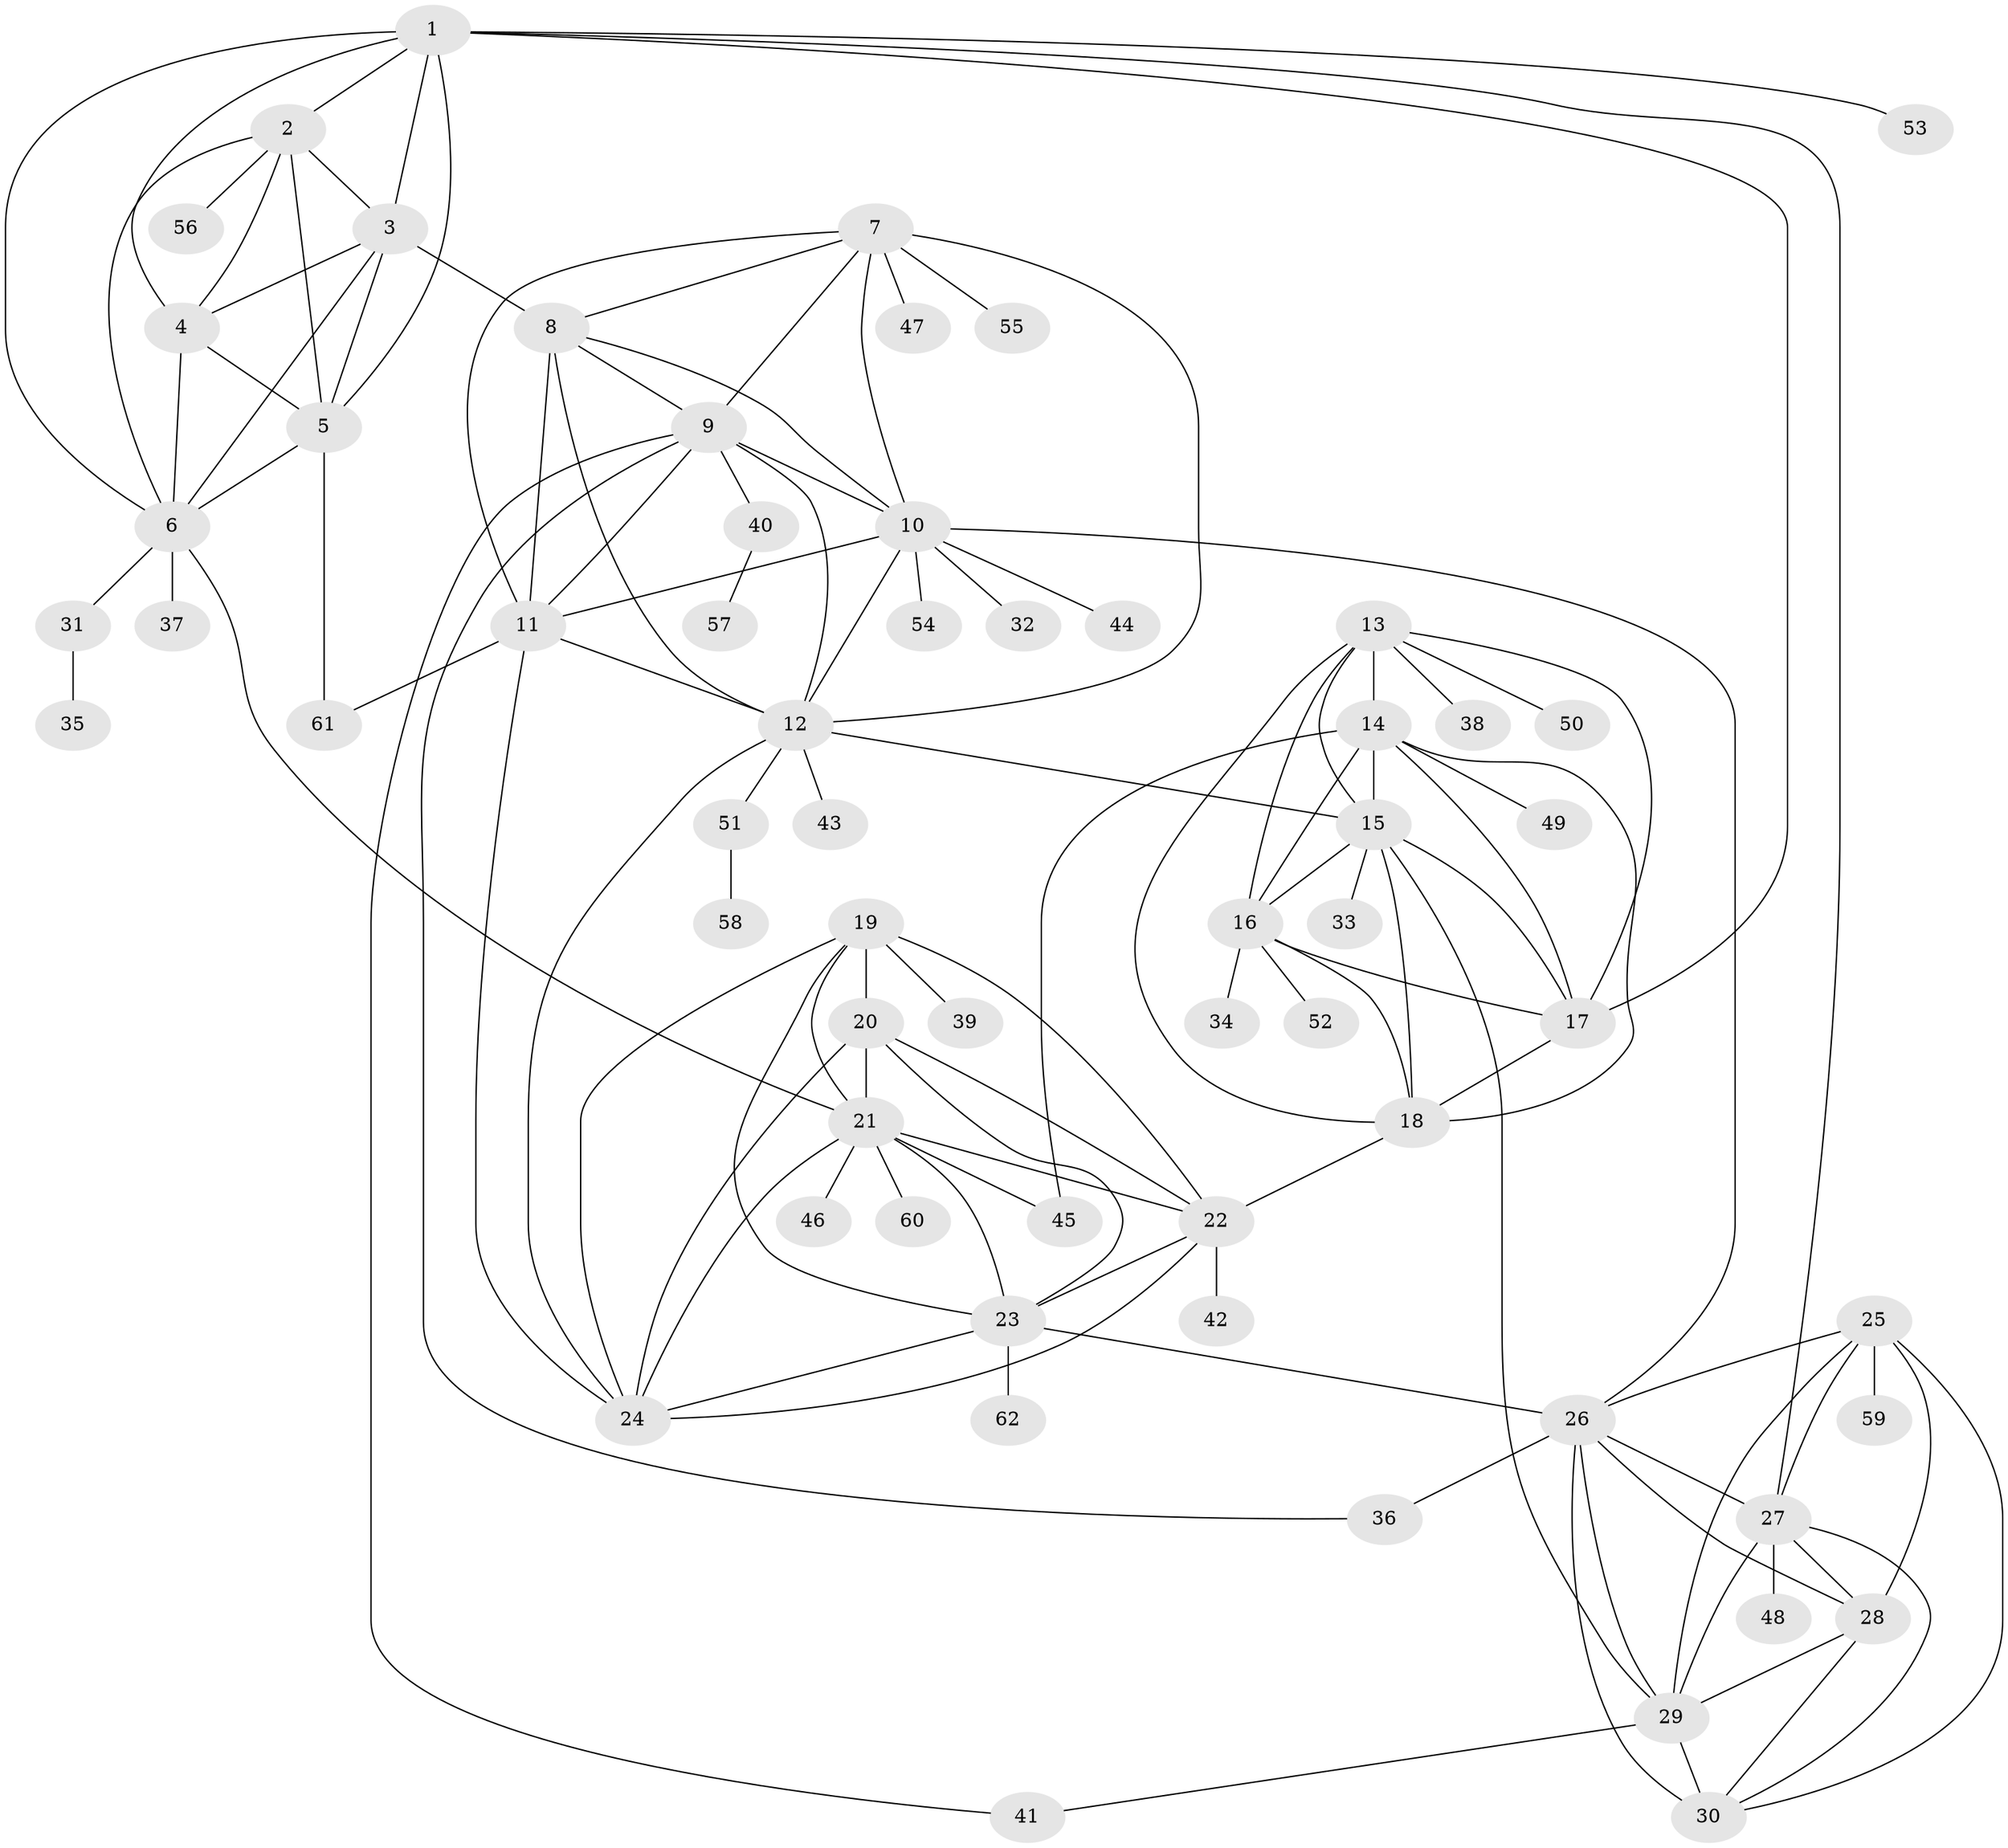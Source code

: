 // original degree distribution, {9: 0.06504065040650407, 7: 0.06504065040650407, 5: 0.016260162601626018, 12: 0.016260162601626018, 10: 0.032520325203252036, 8: 0.04065040650406504, 6: 0.008130081300813009, 3: 0.024390243902439025, 1: 0.5772357723577236, 2: 0.15447154471544716}
// Generated by graph-tools (version 1.1) at 2025/37/03/09/25 02:37:31]
// undirected, 62 vertices, 122 edges
graph export_dot {
graph [start="1"]
  node [color=gray90,style=filled];
  1;
  2;
  3;
  4;
  5;
  6;
  7;
  8;
  9;
  10;
  11;
  12;
  13;
  14;
  15;
  16;
  17;
  18;
  19;
  20;
  21;
  22;
  23;
  24;
  25;
  26;
  27;
  28;
  29;
  30;
  31;
  32;
  33;
  34;
  35;
  36;
  37;
  38;
  39;
  40;
  41;
  42;
  43;
  44;
  45;
  46;
  47;
  48;
  49;
  50;
  51;
  52;
  53;
  54;
  55;
  56;
  57;
  58;
  59;
  60;
  61;
  62;
  1 -- 2 [weight=1.0];
  1 -- 3 [weight=1.0];
  1 -- 4 [weight=1.0];
  1 -- 5 [weight=1.0];
  1 -- 6 [weight=1.0];
  1 -- 17 [weight=1.0];
  1 -- 27 [weight=1.0];
  1 -- 53 [weight=1.0];
  2 -- 3 [weight=1.0];
  2 -- 4 [weight=1.0];
  2 -- 5 [weight=1.0];
  2 -- 6 [weight=1.0];
  2 -- 56 [weight=1.0];
  3 -- 4 [weight=1.0];
  3 -- 5 [weight=1.0];
  3 -- 6 [weight=1.0];
  3 -- 8 [weight=1.0];
  4 -- 5 [weight=3.0];
  4 -- 6 [weight=1.0];
  5 -- 6 [weight=1.0];
  5 -- 61 [weight=1.0];
  6 -- 21 [weight=1.0];
  6 -- 31 [weight=1.0];
  6 -- 37 [weight=4.0];
  7 -- 8 [weight=1.0];
  7 -- 9 [weight=1.0];
  7 -- 10 [weight=1.0];
  7 -- 11 [weight=1.0];
  7 -- 12 [weight=1.0];
  7 -- 47 [weight=1.0];
  7 -- 55 [weight=2.0];
  8 -- 9 [weight=1.0];
  8 -- 10 [weight=1.0];
  8 -- 11 [weight=6.0];
  8 -- 12 [weight=1.0];
  9 -- 10 [weight=1.0];
  9 -- 11 [weight=1.0];
  9 -- 12 [weight=1.0];
  9 -- 36 [weight=1.0];
  9 -- 40 [weight=1.0];
  9 -- 41 [weight=1.0];
  10 -- 11 [weight=1.0];
  10 -- 12 [weight=1.0];
  10 -- 26 [weight=1.0];
  10 -- 32 [weight=1.0];
  10 -- 44 [weight=1.0];
  10 -- 54 [weight=1.0];
  11 -- 12 [weight=1.0];
  11 -- 24 [weight=1.0];
  11 -- 61 [weight=1.0];
  12 -- 15 [weight=1.0];
  12 -- 24 [weight=1.0];
  12 -- 43 [weight=1.0];
  12 -- 51 [weight=1.0];
  13 -- 14 [weight=1.0];
  13 -- 15 [weight=1.0];
  13 -- 16 [weight=1.0];
  13 -- 17 [weight=1.0];
  13 -- 18 [weight=1.0];
  13 -- 38 [weight=1.0];
  13 -- 50 [weight=1.0];
  14 -- 15 [weight=1.0];
  14 -- 16 [weight=1.0];
  14 -- 17 [weight=1.0];
  14 -- 18 [weight=1.0];
  14 -- 45 [weight=2.0];
  14 -- 49 [weight=1.0];
  15 -- 16 [weight=1.0];
  15 -- 17 [weight=1.0];
  15 -- 18 [weight=1.0];
  15 -- 29 [weight=1.0];
  15 -- 33 [weight=1.0];
  16 -- 17 [weight=1.0];
  16 -- 18 [weight=1.0];
  16 -- 34 [weight=1.0];
  16 -- 52 [weight=1.0];
  17 -- 18 [weight=1.0];
  18 -- 22 [weight=1.0];
  19 -- 20 [weight=1.0];
  19 -- 21 [weight=1.0];
  19 -- 22 [weight=1.0];
  19 -- 23 [weight=1.0];
  19 -- 24 [weight=1.0];
  19 -- 39 [weight=2.0];
  20 -- 21 [weight=1.0];
  20 -- 22 [weight=1.0];
  20 -- 23 [weight=1.0];
  20 -- 24 [weight=2.0];
  21 -- 22 [weight=1.0];
  21 -- 23 [weight=1.0];
  21 -- 24 [weight=1.0];
  21 -- 45 [weight=1.0];
  21 -- 46 [weight=1.0];
  21 -- 60 [weight=1.0];
  22 -- 23 [weight=1.0];
  22 -- 24 [weight=1.0];
  22 -- 42 [weight=1.0];
  23 -- 24 [weight=1.0];
  23 -- 26 [weight=1.0];
  23 -- 62 [weight=1.0];
  25 -- 26 [weight=1.0];
  25 -- 27 [weight=1.0];
  25 -- 28 [weight=1.0];
  25 -- 29 [weight=1.0];
  25 -- 30 [weight=1.0];
  25 -- 59 [weight=3.0];
  26 -- 27 [weight=1.0];
  26 -- 28 [weight=1.0];
  26 -- 29 [weight=1.0];
  26 -- 30 [weight=1.0];
  26 -- 36 [weight=2.0];
  27 -- 28 [weight=1.0];
  27 -- 29 [weight=1.0];
  27 -- 30 [weight=1.0];
  27 -- 48 [weight=2.0];
  28 -- 29 [weight=1.0];
  28 -- 30 [weight=1.0];
  29 -- 30 [weight=2.0];
  29 -- 41 [weight=1.0];
  31 -- 35 [weight=1.0];
  40 -- 57 [weight=1.0];
  51 -- 58 [weight=1.0];
}
